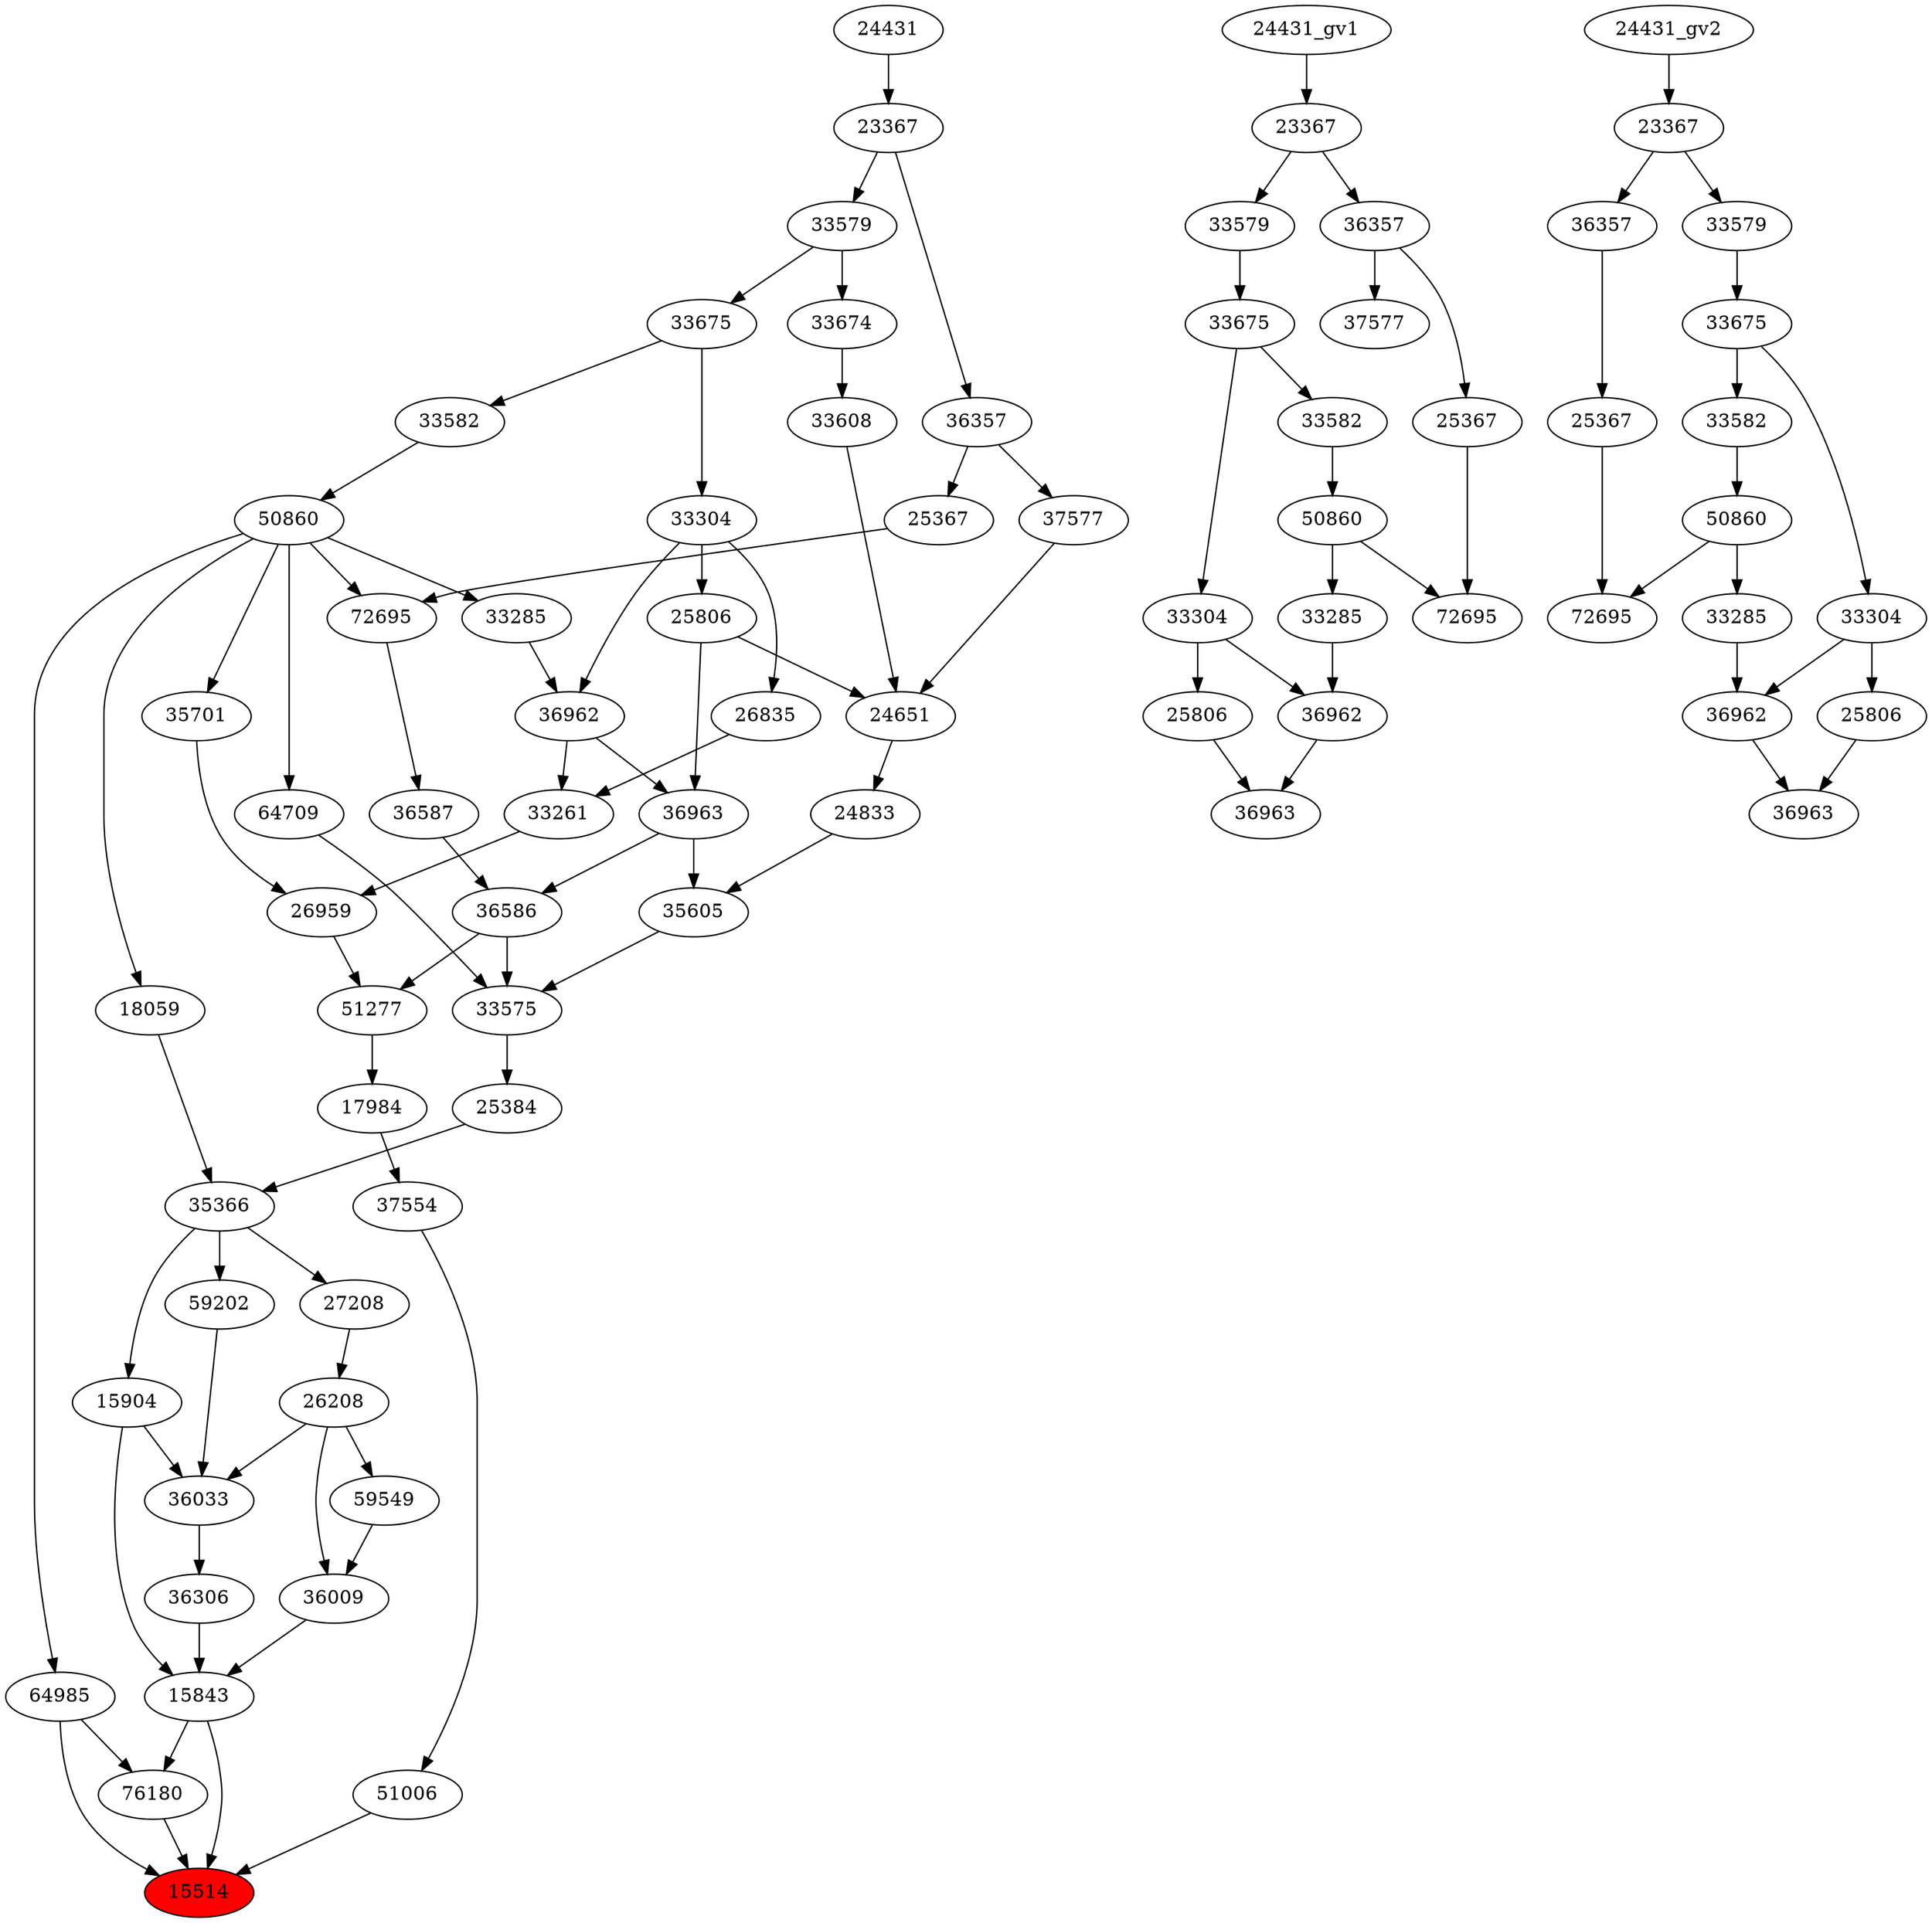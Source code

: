 strict digraph root {
	node [label="\N"];
	{
		node [fillcolor="",
			label="\N",
			style=""
		];
		15514		 [fillcolor=red,
			label=15514,
			style=filled];
		51006		 [label=51006];
		51006 -> 15514;
		76180		 [label=76180];
		76180 -> 15514;
		64985		 [label=64985];
		64985 -> 15514;
		64985 -> 76180;
		15843		 [label=15843];
		15843 -> 15514;
		15843 -> 76180;
		37554		 [label=37554];
		37554 -> 51006;
		50860		 [label=50860];
		50860 -> 64985;
		18059		 [label=18059];
		50860 -> 18059;
		35701		 [label=35701];
		50860 -> 35701;
		64709		 [label=64709];
		50860 -> 64709;
		72695		 [label=72695];
		50860 -> 72695;
		33285		 [label=33285];
		50860 -> 33285;
		36306		 [label=36306];
		36306 -> 15843;
		36009		 [label=36009];
		36009 -> 15843;
		15904		 [label=15904];
		15904 -> 15843;
		36033		 [label=36033];
		15904 -> 36033;
		17984		 [label=17984];
		17984 -> 37554;
		33582		 [label=33582];
		33582 -> 50860;
		36033 -> 36306;
		26208		 [label=26208];
		26208 -> 36009;
		26208 -> 36033;
		59549		 [label=59549];
		26208 -> 59549;
		59549 -> 36009;
		35366		 [label=35366];
		35366 -> 15904;
		59202		 [label=59202];
		35366 -> 59202;
		27208		 [label=27208];
		35366 -> 27208;
		51277		 [label=51277];
		51277 -> 17984;
		33675		 [label=33675];
		33675 -> 33582;
		33304		 [label=33304];
		33675 -> 33304;
		59202 -> 36033;
		27208 -> 26208;
		25384		 [label=25384];
		25384 -> 35366;
		18059 -> 35366;
		36586		 [label=36586];
		36586 -> 51277;
		33575		 [label=33575];
		36586 -> 33575;
		26959		 [label=26959];
		26959 -> 51277;
		33579		 [label=33579];
		33579 -> 33675;
		33674		 [label=33674];
		33579 -> 33674;
		33575 -> 25384;
		36587		 [label=36587];
		36587 -> 36586;
		36963		 [label=36963];
		36963 -> 36586;
		35605		 [label=35605];
		36963 -> 35605;
		35701 -> 26959;
		33261		 [label=33261];
		33261 -> 26959;
		23367		 [label=23367];
		23367 -> 33579;
		36357		 [label=36357];
		23367 -> 36357;
		35605 -> 33575;
		64709 -> 33575;
		72695 -> 36587;
		36962		 [label=36962];
		36962 -> 36963;
		36962 -> 33261;
		25806		 [label=25806];
		25806 -> 36963;
		24651		 [label=24651];
		25806 -> 24651;
		26835		 [label=26835];
		26835 -> 33261;
		24431		 [label=24431];
		24431 -> 23367;
		24833		 [label=24833];
		24833 -> 35605;
		25367		 [label=25367];
		25367 -> 72695;
		33285 -> 36962;
		33304 -> 36962;
		33304 -> 25806;
		33304 -> 26835;
		24651 -> 24833;
		36357 -> 25367;
		37577		 [label=37577];
		36357 -> 37577;
		33608		 [label=33608];
		33608 -> 24651;
		37577 -> 24651;
		33674 -> 33608;
	}
	{
		node [label="\N"];
		"50860_gv1"		 [label=50860];
		"72695_gv1"		 [label=72695];
		"50860_gv1" -> "72695_gv1";
		"33285_gv1"		 [label=33285];
		"50860_gv1" -> "33285_gv1";
		"33582_gv1"		 [label=33582];
		"33582_gv1" -> "50860_gv1";
		"33675_gv1"		 [label=33675];
		"33675_gv1" -> "33582_gv1";
		"33304_gv1"		 [label=33304];
		"33675_gv1" -> "33304_gv1";
		"33579_gv1"		 [label=33579];
		"33579_gv1" -> "33675_gv1";
		"23367_gv1"		 [label=23367];
		"23367_gv1" -> "33579_gv1";
		"36357_gv1"		 [label=36357];
		"23367_gv1" -> "36357_gv1";
		"36963_gv1"		 [label=36963];
		"36962_gv1"		 [label=36962];
		"36962_gv1" -> "36963_gv1";
		"25806_gv1"		 [label=25806];
		"25806_gv1" -> "36963_gv1";
		"24431_gv1" -> "23367_gv1";
		"25367_gv1"		 [label=25367];
		"25367_gv1" -> "72695_gv1";
		"33285_gv1" -> "36962_gv1";
		"33304_gv1" -> "36962_gv1";
		"33304_gv1" -> "25806_gv1";
		"36357_gv1" -> "25367_gv1";
		"37577_gv1"		 [label=37577];
		"36357_gv1" -> "37577_gv1";
	}
	{
		node [label="\N"];
		"36963_gv2"		 [label=36963];
		"36962_gv2"		 [label=36962];
		"36962_gv2" -> "36963_gv2";
		"25806_gv2"		 [label=25806];
		"25806_gv2" -> "36963_gv2";
		"72695_gv2"		 [label=72695];
		"50860_gv2"		 [label=50860];
		"50860_gv2" -> "72695_gv2";
		"33285_gv2"		 [label=33285];
		"50860_gv2" -> "33285_gv2";
		"25367_gv2"		 [label=25367];
		"25367_gv2" -> "72695_gv2";
		"33285_gv2" -> "36962_gv2";
		"33304_gv2"		 [label=33304];
		"33304_gv2" -> "36962_gv2";
		"33304_gv2" -> "25806_gv2";
		"33582_gv2"		 [label=33582];
		"33582_gv2" -> "50860_gv2";
		"36357_gv2"		 [label=36357];
		"36357_gv2" -> "25367_gv2";
		"33675_gv2"		 [label=33675];
		"33675_gv2" -> "33304_gv2";
		"33675_gv2" -> "33582_gv2";
		"23367_gv2"		 [label=23367];
		"23367_gv2" -> "36357_gv2";
		"33579_gv2"		 [label=33579];
		"23367_gv2" -> "33579_gv2";
		"33579_gv2" -> "33675_gv2";
		"24431_gv2" -> "23367_gv2";
	}
}
